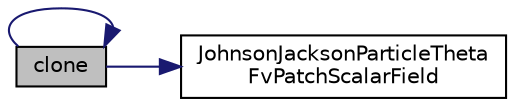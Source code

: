 digraph "clone"
{
  bgcolor="transparent";
  edge [fontname="Helvetica",fontsize="10",labelfontname="Helvetica",labelfontsize="10"];
  node [fontname="Helvetica",fontsize="10",shape=record];
  rankdir="LR";
  Node1 [label="clone",height=0.2,width=0.4,color="black", fillcolor="grey75", style="filled", fontcolor="black"];
  Node1 -> Node1 [color="midnightblue",fontsize="10",style="solid",fontname="Helvetica"];
  Node1 -> Node2 [color="midnightblue",fontsize="10",style="solid",fontname="Helvetica"];
  Node2 [label="JohnsonJacksonParticleTheta\lFvPatchScalarField",height=0.2,width=0.4,color="black",URL="$a01223.html#ab4de2b6aeef0cd5aed0a94d42a80ca16",tooltip="Construct from patch and internal field. "];
}
